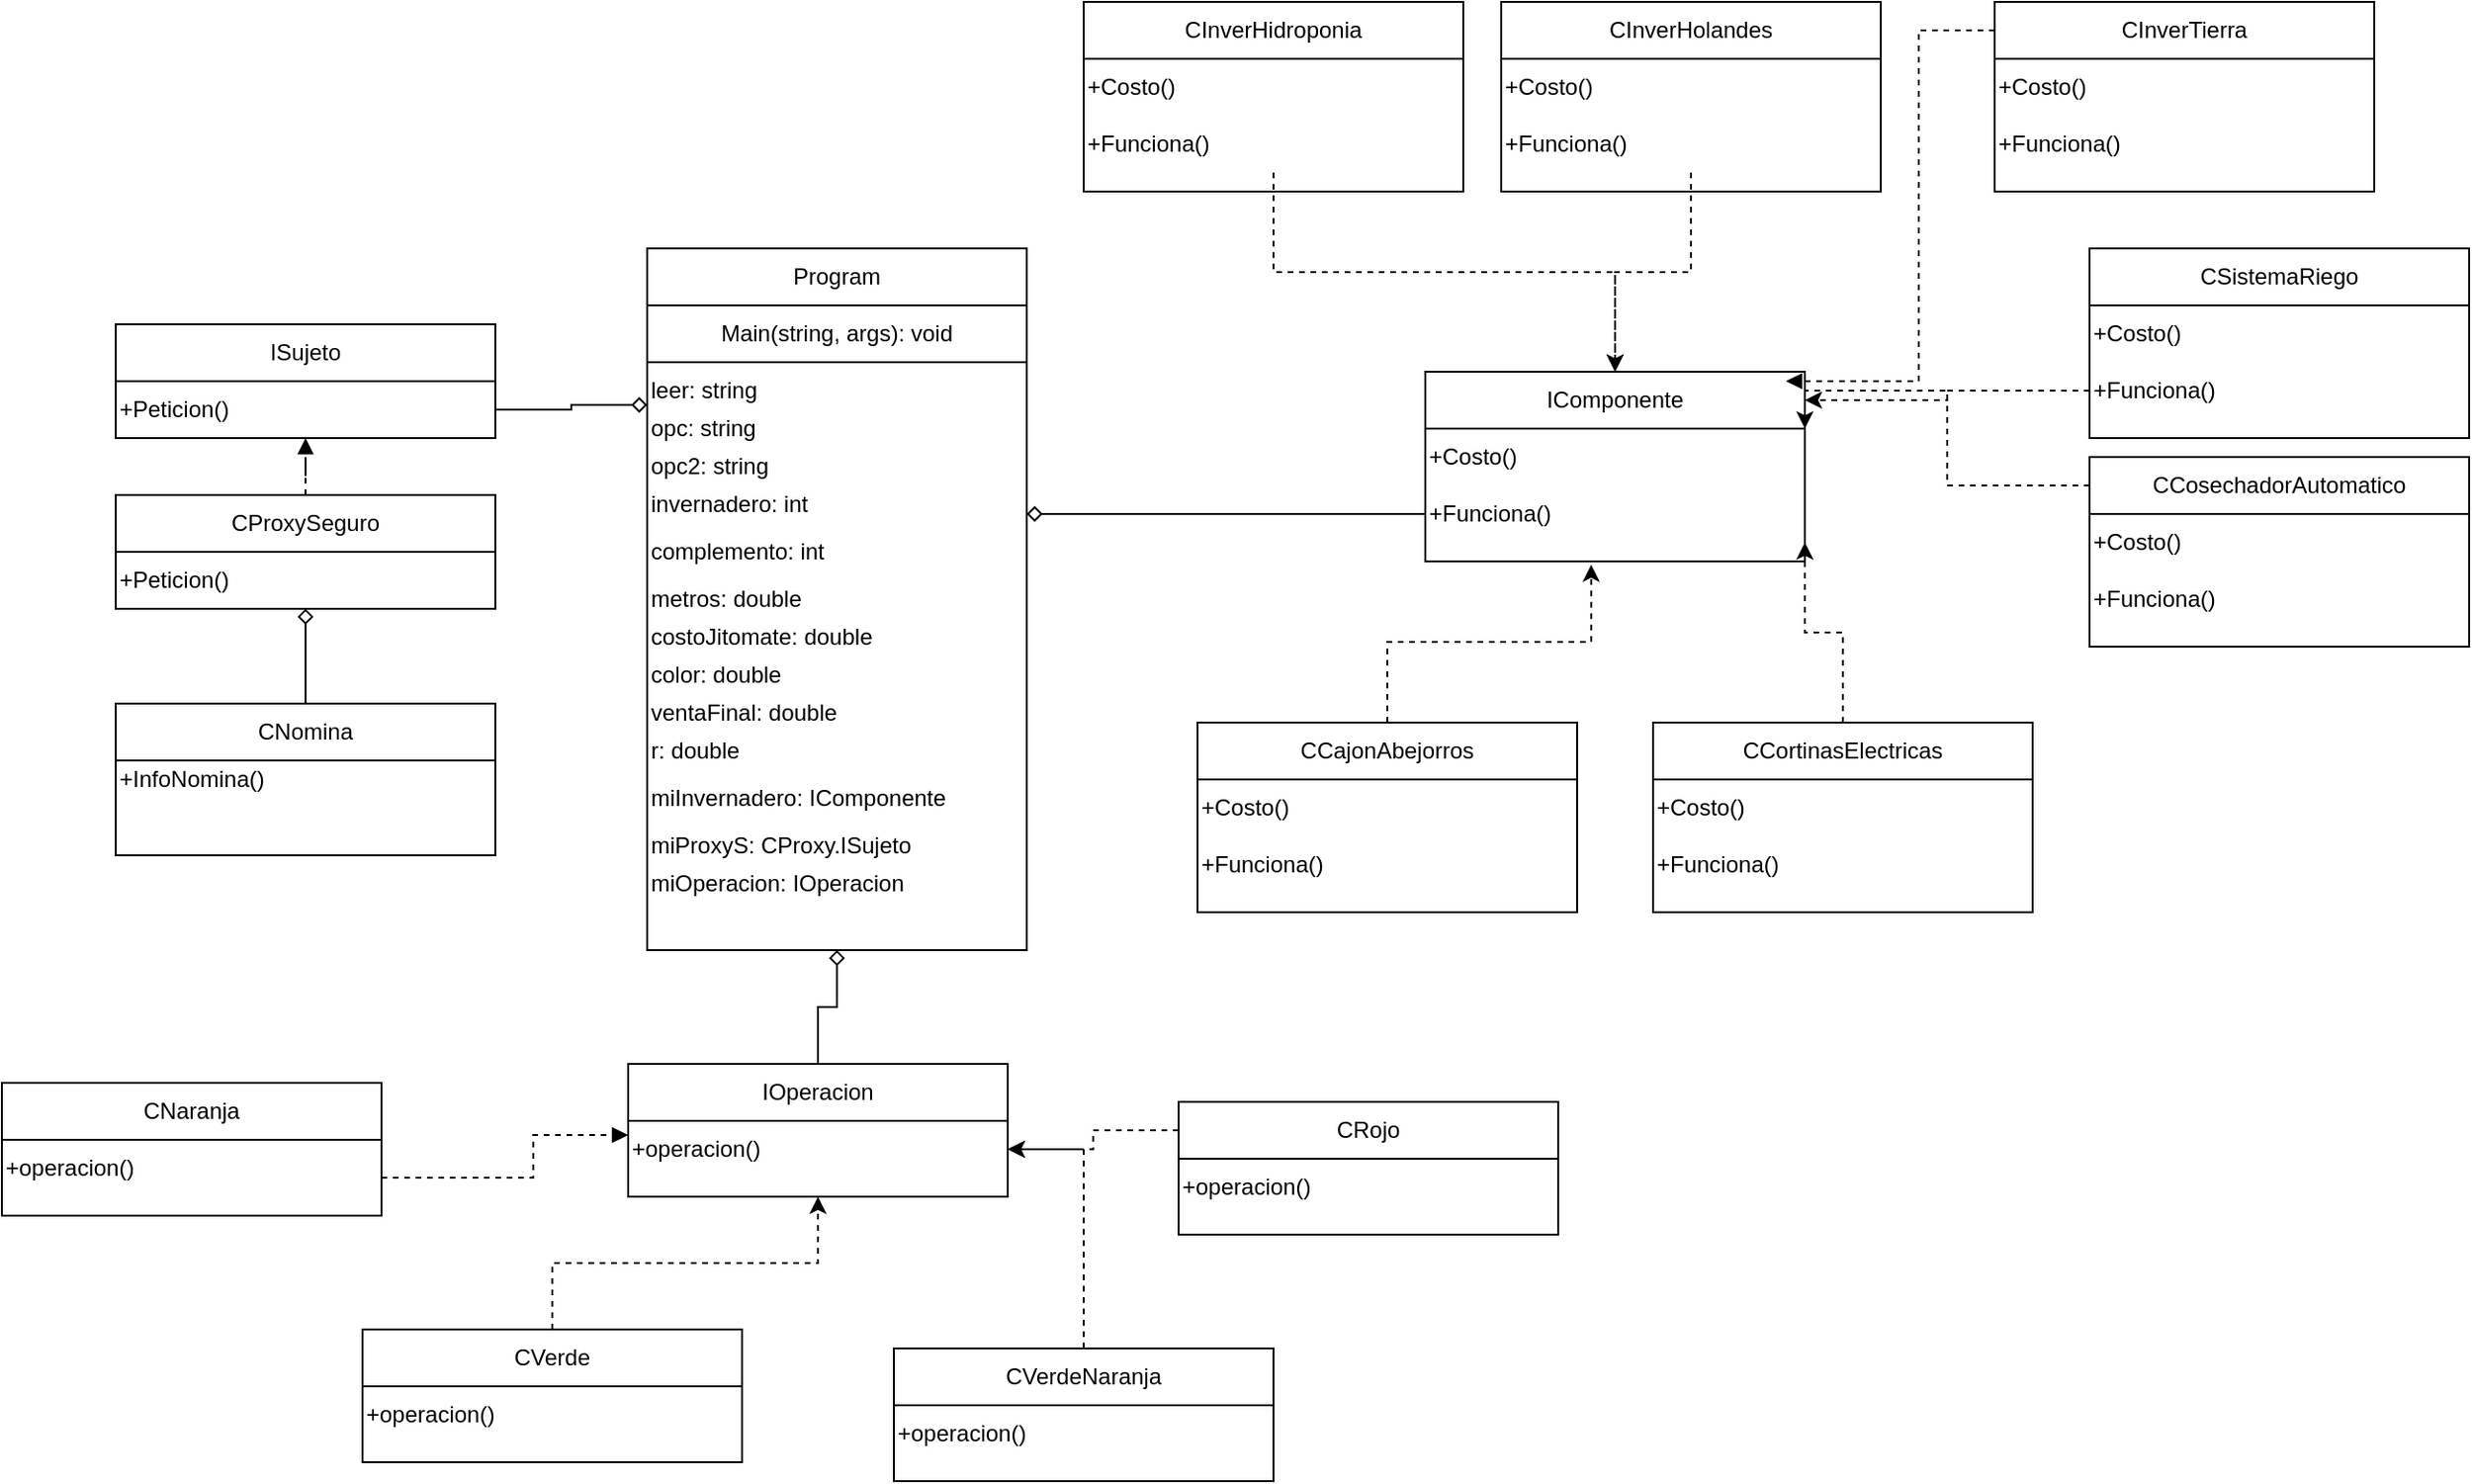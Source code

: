 <mxfile version="20.3.0" type="device"><diagram id="yue94MrkfqgcqNUkJM-i" name="Página-1"><mxGraphModel dx="1663" dy="913" grid="1" gridSize="10" guides="1" tooltips="1" connect="1" arrows="1" fold="1" page="1" pageScale="1" pageWidth="1654" pageHeight="2336" math="0" shadow="0"><root><mxCell id="0"/><mxCell id="1" parent="0"/><mxCell id="NzRh6jxZODoxdTJiovQG-1" value="" style="rounded=0;whiteSpace=wrap;html=1;" parent="1" vertex="1"><mxGeometry x="360" y="160" width="200" height="370" as="geometry"/></mxCell><mxCell id="NzRh6jxZODoxdTJiovQG-3" value="Program" style="rounded=0;whiteSpace=wrap;html=1;" parent="1" vertex="1"><mxGeometry x="360" y="160" width="200" height="30" as="geometry"/></mxCell><mxCell id="NzRh6jxZODoxdTJiovQG-4" value="Main(string, args): void" style="rounded=0;whiteSpace=wrap;html=1;" parent="1" vertex="1"><mxGeometry x="360" y="190" width="200" height="30" as="geometry"/></mxCell><mxCell id="NzRh6jxZODoxdTJiovQG-5" value="leer: string" style="text;html=1;strokeColor=none;fillColor=none;align=left;verticalAlign=middle;whiteSpace=wrap;rounded=0;" parent="1" vertex="1"><mxGeometry x="360" y="220" width="200" height="30" as="geometry"/></mxCell><mxCell id="NzRh6jxZODoxdTJiovQG-6" value="opc: string" style="text;html=1;strokeColor=none;fillColor=none;align=left;verticalAlign=middle;whiteSpace=wrap;rounded=0;" parent="1" vertex="1"><mxGeometry x="360" y="240" width="200" height="30" as="geometry"/></mxCell><mxCell id="NzRh6jxZODoxdTJiovQG-7" value="opc2: string" style="text;html=1;strokeColor=none;fillColor=none;align=left;verticalAlign=middle;whiteSpace=wrap;rounded=0;" parent="1" vertex="1"><mxGeometry x="360" y="260" width="200" height="30" as="geometry"/></mxCell><mxCell id="NzRh6jxZODoxdTJiovQG-8" value="miProxyS: CProxy.ISujeto" style="text;html=1;strokeColor=none;fillColor=none;align=left;verticalAlign=middle;whiteSpace=wrap;rounded=0;" parent="1" vertex="1"><mxGeometry x="360" y="460" width="190" height="30" as="geometry"/></mxCell><mxCell id="NzRh6jxZODoxdTJiovQG-9" value="miInvernadero: IComponente" style="text;html=1;strokeColor=none;fillColor=none;align=left;verticalAlign=middle;whiteSpace=wrap;rounded=0;" parent="1" vertex="1"><mxGeometry x="360" y="440" width="200" height="20" as="geometry"/></mxCell><mxCell id="NzRh6jxZODoxdTJiovQG-10" value="miOperacion: IOperacion" style="text;html=1;strokeColor=none;fillColor=none;align=left;verticalAlign=middle;whiteSpace=wrap;rounded=0;" parent="1" vertex="1"><mxGeometry x="360" y="480" width="190" height="30" as="geometry"/></mxCell><mxCell id="NzRh6jxZODoxdTJiovQG-11" value="" style="rounded=0;whiteSpace=wrap;html=1;" parent="1" vertex="1"><mxGeometry x="350" y="590" width="200" height="70" as="geometry"/></mxCell><mxCell id="NzRh6jxZODoxdTJiovQG-18" style="edgeStyle=orthogonalEdgeStyle;rounded=0;orthogonalLoop=1;jettySize=auto;html=1;entryX=0.5;entryY=1;entryDx=0;entryDy=0;strokeColor=#000000;endArrow=diamond;endFill=0;" parent="1" source="NzRh6jxZODoxdTJiovQG-12" target="NzRh6jxZODoxdTJiovQG-1" edge="1"><mxGeometry relative="1" as="geometry"/></mxCell><mxCell id="NzRh6jxZODoxdTJiovQG-12" value="IOperacion" style="rounded=0;whiteSpace=wrap;html=1;" parent="1" vertex="1"><mxGeometry x="350" y="590" width="200" height="30" as="geometry"/></mxCell><mxCell id="NzRh6jxZODoxdTJiovQG-14" value="+operacion()" style="text;html=1;strokeColor=none;fillColor=none;align=left;verticalAlign=middle;whiteSpace=wrap;rounded=0;" parent="1" vertex="1"><mxGeometry x="350" y="620" width="200" height="30" as="geometry"/></mxCell><mxCell id="NzRh6jxZODoxdTJiovQG-40" style="edgeStyle=orthogonalEdgeStyle;rounded=0;orthogonalLoop=1;jettySize=auto;html=1;entryX=0;entryY=0.25;entryDx=0;entryDy=0;dashed=1;strokeColor=#000000;endArrow=block;endFill=1;exitX=0.5;exitY=0;exitDx=0;exitDy=0;" parent="1" source="NzRh6jxZODoxdTJiovQG-33" target="NzRh6jxZODoxdTJiovQG-14" edge="1"><mxGeometry relative="1" as="geometry"><Array as="points"><mxPoint x="210" y="600"/><mxPoint x="210" y="650"/><mxPoint x="300" y="650"/><mxPoint x="300" y="628"/></Array></mxGeometry></mxCell><mxCell id="NzRh6jxZODoxdTJiovQG-41" value="" style="rounded=0;whiteSpace=wrap;html=1;" parent="1" vertex="1"><mxGeometry x="770" y="225" width="200" height="100" as="geometry"/></mxCell><mxCell id="NzRh6jxZODoxdTJiovQG-45" style="edgeStyle=orthogonalEdgeStyle;rounded=0;orthogonalLoop=1;jettySize=auto;html=1;strokeColor=#000000;endArrow=diamond;endFill=0;exitX=0;exitY=0;exitDx=0;exitDy=0;" parent="1" source="NzRh6jxZODoxdTJiovQG-44" edge="1"><mxGeometry relative="1" as="geometry"><mxPoint x="560" y="300" as="targetPoint"/><Array as="points"><mxPoint x="620" y="300"/><mxPoint x="620" y="300"/></Array></mxGeometry></mxCell><mxCell id="NzRh6jxZODoxdTJiovQG-42" value="IComponente" style="rounded=0;whiteSpace=wrap;html=1;" parent="1" vertex="1"><mxGeometry x="770" y="225" width="200" height="30" as="geometry"/></mxCell><mxCell id="NzRh6jxZODoxdTJiovQG-43" value="+Costo()" style="text;html=1;strokeColor=none;fillColor=none;align=left;verticalAlign=middle;whiteSpace=wrap;rounded=0;" parent="1" vertex="1"><mxGeometry x="770" y="255" width="200" height="30" as="geometry"/></mxCell><mxCell id="NzRh6jxZODoxdTJiovQG-44" value="+Funciona()" style="text;html=1;strokeColor=none;fillColor=none;align=left;verticalAlign=middle;whiteSpace=wrap;rounded=0;" parent="1" vertex="1"><mxGeometry x="770" y="285" width="200" height="30" as="geometry"/></mxCell><mxCell id="NzRh6jxZODoxdTJiovQG-50" style="edgeStyle=orthogonalEdgeStyle;rounded=0;orthogonalLoop=1;jettySize=auto;html=1;strokeColor=#000000;endArrow=block;endFill=1;dashed=1;" parent="1" source="NzRh6jxZODoxdTJiovQG-47" edge="1"><mxGeometry relative="1" as="geometry"><mxPoint x="960" y="230" as="targetPoint"/><Array as="points"><mxPoint x="1030" y="45"/><mxPoint x="1030" y="230"/></Array></mxGeometry></mxCell><mxCell id="NzRh6jxZODoxdTJiovQG-70" value="" style="rounded=0;whiteSpace=wrap;html=1;" parent="1" vertex="1"><mxGeometry x="80" y="200" width="200" height="60" as="geometry"/></mxCell><mxCell id="NzRh6jxZODoxdTJiovQG-71" value="ISujeto" style="rounded=0;whiteSpace=wrap;html=1;" parent="1" vertex="1"><mxGeometry x="80" y="200" width="200" height="30" as="geometry"/></mxCell><mxCell id="NzRh6jxZODoxdTJiovQG-74" style="edgeStyle=orthogonalEdgeStyle;rounded=0;orthogonalLoop=1;jettySize=auto;html=1;entryX=0;entryY=0.75;entryDx=0;entryDy=0;strokeColor=#000000;endArrow=diamond;endFill=0;" parent="1" source="NzRh6jxZODoxdTJiovQG-72" target="NzRh6jxZODoxdTJiovQG-5" edge="1"><mxGeometry relative="1" as="geometry"/></mxCell><mxCell id="NzRh6jxZODoxdTJiovQG-72" value="+Peticion()" style="text;html=1;strokeColor=none;fillColor=none;align=left;verticalAlign=middle;whiteSpace=wrap;rounded=0;" parent="1" vertex="1"><mxGeometry x="80" y="230" width="200" height="30" as="geometry"/></mxCell><mxCell id="NzRh6jxZODoxdTJiovQG-75" value="" style="rounded=0;whiteSpace=wrap;html=1;" parent="1" vertex="1"><mxGeometry x="80" y="290" width="200" height="60" as="geometry"/></mxCell><mxCell id="NzRh6jxZODoxdTJiovQG-78" style="edgeStyle=orthogonalEdgeStyle;rounded=0;orthogonalLoop=1;jettySize=auto;html=1;entryX=0.5;entryY=1;entryDx=0;entryDy=0;dashed=1;strokeColor=#000000;endArrow=block;endFill=1;" parent="1" source="NzRh6jxZODoxdTJiovQG-76" target="NzRh6jxZODoxdTJiovQG-72" edge="1"><mxGeometry relative="1" as="geometry"/></mxCell><mxCell id="NzRh6jxZODoxdTJiovQG-76" value="CProxySeguro" style="rounded=0;whiteSpace=wrap;html=1;" parent="1" vertex="1"><mxGeometry x="80" y="290" width="200" height="30" as="geometry"/></mxCell><mxCell id="NzRh6jxZODoxdTJiovQG-77" value="+Peticion()" style="text;html=1;strokeColor=none;fillColor=none;align=left;verticalAlign=middle;whiteSpace=wrap;rounded=0;" parent="1" vertex="1"><mxGeometry x="80" y="320" width="200" height="30" as="geometry"/></mxCell><mxCell id="NzRh6jxZODoxdTJiovQG-82" value="" style="rounded=0;whiteSpace=wrap;html=1;" parent="1" vertex="1"><mxGeometry x="80" y="400" width="200" height="80" as="geometry"/></mxCell><mxCell id="NzRh6jxZODoxdTJiovQG-86" style="edgeStyle=orthogonalEdgeStyle;rounded=0;orthogonalLoop=1;jettySize=auto;html=1;entryX=0.5;entryY=1;entryDx=0;entryDy=0;strokeColor=#000000;endArrow=diamond;endFill=0;" parent="1" source="NzRh6jxZODoxdTJiovQG-83" target="NzRh6jxZODoxdTJiovQG-77" edge="1"><mxGeometry relative="1" as="geometry"/></mxCell><mxCell id="NzRh6jxZODoxdTJiovQG-83" value="CNomina" style="rounded=0;whiteSpace=wrap;html=1;" parent="1" vertex="1"><mxGeometry x="80" y="400" width="200" height="30" as="geometry"/></mxCell><mxCell id="NzRh6jxZODoxdTJiovQG-84" value="+InfoNomina()" style="text;html=1;strokeColor=none;fillColor=none;align=left;verticalAlign=middle;whiteSpace=wrap;rounded=0;" parent="1" vertex="1"><mxGeometry x="80" y="430" width="200" height="20" as="geometry"/></mxCell><mxCell id="D8KJSIGBSmCWNJQTXLUN-2" value="invernadero: int" style="text;html=1;strokeColor=none;fillColor=none;align=left;verticalAlign=middle;whiteSpace=wrap;rounded=0;" vertex="1" parent="1"><mxGeometry x="360" y="280" width="200" height="30" as="geometry"/></mxCell><mxCell id="D8KJSIGBSmCWNJQTXLUN-3" value="complemento: int" style="text;html=1;strokeColor=none;fillColor=none;align=left;verticalAlign=middle;whiteSpace=wrap;rounded=0;" vertex="1" parent="1"><mxGeometry x="360" y="305" width="200" height="30" as="geometry"/></mxCell><mxCell id="D8KJSIGBSmCWNJQTXLUN-4" value="metros: double" style="text;html=1;strokeColor=none;fillColor=none;align=left;verticalAlign=middle;whiteSpace=wrap;rounded=0;" vertex="1" parent="1"><mxGeometry x="360" y="330" width="200" height="30" as="geometry"/></mxCell><mxCell id="D8KJSIGBSmCWNJQTXLUN-5" value="costoJitomate: double" style="text;html=1;strokeColor=none;fillColor=none;align=left;verticalAlign=middle;whiteSpace=wrap;rounded=0;" vertex="1" parent="1"><mxGeometry x="360" y="350" width="200" height="30" as="geometry"/></mxCell><mxCell id="D8KJSIGBSmCWNJQTXLUN-7" value="color: double" style="text;html=1;strokeColor=none;fillColor=none;align=left;verticalAlign=middle;whiteSpace=wrap;rounded=0;" vertex="1" parent="1"><mxGeometry x="360" y="370" width="200" height="30" as="geometry"/></mxCell><mxCell id="D8KJSIGBSmCWNJQTXLUN-8" value="ventaFinal: double" style="text;html=1;strokeColor=none;fillColor=none;align=left;verticalAlign=middle;whiteSpace=wrap;rounded=0;" vertex="1" parent="1"><mxGeometry x="360" y="390" width="200" height="30" as="geometry"/></mxCell><mxCell id="D8KJSIGBSmCWNJQTXLUN-9" value="r: double" style="text;html=1;strokeColor=none;fillColor=none;align=left;verticalAlign=middle;whiteSpace=wrap;rounded=0;" vertex="1" parent="1"><mxGeometry x="360" y="410" width="200" height="30" as="geometry"/></mxCell><mxCell id="D8KJSIGBSmCWNJQTXLUN-14" value="" style="group" vertex="1" connectable="0" parent="1"><mxGeometry x="590" y="30" width="200" height="100" as="geometry"/></mxCell><mxCell id="D8KJSIGBSmCWNJQTXLUN-10" value="" style="rounded=0;whiteSpace=wrap;html=1;" vertex="1" parent="D8KJSIGBSmCWNJQTXLUN-14"><mxGeometry width="200" height="100" as="geometry"/></mxCell><mxCell id="D8KJSIGBSmCWNJQTXLUN-11" value="CInverHidroponia" style="rounded=0;whiteSpace=wrap;html=1;" vertex="1" parent="D8KJSIGBSmCWNJQTXLUN-14"><mxGeometry width="200" height="30" as="geometry"/></mxCell><mxCell id="D8KJSIGBSmCWNJQTXLUN-12" value="+Costo()" style="text;html=1;strokeColor=none;fillColor=none;align=left;verticalAlign=middle;whiteSpace=wrap;rounded=0;" vertex="1" parent="D8KJSIGBSmCWNJQTXLUN-14"><mxGeometry y="30" width="200" height="30" as="geometry"/></mxCell><mxCell id="D8KJSIGBSmCWNJQTXLUN-13" value="+Funciona()" style="text;html=1;strokeColor=none;fillColor=none;align=left;verticalAlign=middle;whiteSpace=wrap;rounded=0;" vertex="1" parent="D8KJSIGBSmCWNJQTXLUN-14"><mxGeometry y="60" width="200" height="30" as="geometry"/></mxCell><mxCell id="D8KJSIGBSmCWNJQTXLUN-16" value="" style="edgeStyle=orthogonalEdgeStyle;rounded=0;orthogonalLoop=1;jettySize=auto;html=1;dashed=1;" edge="1" parent="1" source="D8KJSIGBSmCWNJQTXLUN-13" target="NzRh6jxZODoxdTJiovQG-42"><mxGeometry relative="1" as="geometry"/></mxCell><mxCell id="D8KJSIGBSmCWNJQTXLUN-17" value="" style="group" vertex="1" connectable="0" parent="1"><mxGeometry x="810" y="30" width="200" height="100" as="geometry"/></mxCell><mxCell id="D8KJSIGBSmCWNJQTXLUN-18" value="" style="rounded=0;whiteSpace=wrap;html=1;" vertex="1" parent="D8KJSIGBSmCWNJQTXLUN-17"><mxGeometry width="200" height="100" as="geometry"/></mxCell><mxCell id="D8KJSIGBSmCWNJQTXLUN-19" value="CInverHolandes" style="rounded=0;whiteSpace=wrap;html=1;" vertex="1" parent="D8KJSIGBSmCWNJQTXLUN-17"><mxGeometry width="200" height="30" as="geometry"/></mxCell><mxCell id="D8KJSIGBSmCWNJQTXLUN-20" value="+Costo()" style="text;html=1;strokeColor=none;fillColor=none;align=left;verticalAlign=middle;whiteSpace=wrap;rounded=0;" vertex="1" parent="D8KJSIGBSmCWNJQTXLUN-17"><mxGeometry y="30" width="200" height="30" as="geometry"/></mxCell><mxCell id="D8KJSIGBSmCWNJQTXLUN-21" value="+Funciona()" style="text;html=1;strokeColor=none;fillColor=none;align=left;verticalAlign=middle;whiteSpace=wrap;rounded=0;" vertex="1" parent="D8KJSIGBSmCWNJQTXLUN-17"><mxGeometry y="60" width="200" height="30" as="geometry"/></mxCell><mxCell id="D8KJSIGBSmCWNJQTXLUN-22" value="" style="edgeStyle=orthogonalEdgeStyle;rounded=0;orthogonalLoop=1;jettySize=auto;html=1;dashed=1;" edge="1" parent="1" source="D8KJSIGBSmCWNJQTXLUN-21" target="NzRh6jxZODoxdTJiovQG-42"><mxGeometry relative="1" as="geometry"/></mxCell><mxCell id="D8KJSIGBSmCWNJQTXLUN-23" value="" style="group" vertex="1" connectable="0" parent="1"><mxGeometry x="1070" y="30" width="200" height="100" as="geometry"/></mxCell><mxCell id="NzRh6jxZODoxdTJiovQG-46" value="" style="rounded=0;whiteSpace=wrap;html=1;" parent="D8KJSIGBSmCWNJQTXLUN-23" vertex="1"><mxGeometry width="200" height="100" as="geometry"/></mxCell><mxCell id="NzRh6jxZODoxdTJiovQG-47" value="CInverTierra" style="rounded=0;whiteSpace=wrap;html=1;" parent="D8KJSIGBSmCWNJQTXLUN-23" vertex="1"><mxGeometry width="200" height="30" as="geometry"/></mxCell><mxCell id="NzRh6jxZODoxdTJiovQG-48" value="+Costo()" style="text;html=1;strokeColor=none;fillColor=none;align=left;verticalAlign=middle;whiteSpace=wrap;rounded=0;" parent="D8KJSIGBSmCWNJQTXLUN-23" vertex="1"><mxGeometry y="30" width="200" height="30" as="geometry"/></mxCell><mxCell id="NzRh6jxZODoxdTJiovQG-49" value="+Funciona()" style="text;html=1;strokeColor=none;fillColor=none;align=left;verticalAlign=middle;whiteSpace=wrap;rounded=0;" parent="D8KJSIGBSmCWNJQTXLUN-23" vertex="1"><mxGeometry y="60" width="200" height="30" as="geometry"/></mxCell><mxCell id="D8KJSIGBSmCWNJQTXLUN-24" value="" style="group" vertex="1" connectable="0" parent="1"><mxGeometry x="1120" y="160" width="200" height="100" as="geometry"/></mxCell><mxCell id="D8KJSIGBSmCWNJQTXLUN-25" value="" style="rounded=0;whiteSpace=wrap;html=1;" vertex="1" parent="D8KJSIGBSmCWNJQTXLUN-24"><mxGeometry width="200" height="100" as="geometry"/></mxCell><mxCell id="D8KJSIGBSmCWNJQTXLUN-26" value="CSistemaRiego" style="rounded=0;whiteSpace=wrap;html=1;" vertex="1" parent="D8KJSIGBSmCWNJQTXLUN-24"><mxGeometry width="200" height="30" as="geometry"/></mxCell><mxCell id="D8KJSIGBSmCWNJQTXLUN-27" value="+Costo()" style="text;html=1;strokeColor=none;fillColor=none;align=left;verticalAlign=middle;whiteSpace=wrap;rounded=0;" vertex="1" parent="D8KJSIGBSmCWNJQTXLUN-24"><mxGeometry y="30" width="200" height="30" as="geometry"/></mxCell><mxCell id="D8KJSIGBSmCWNJQTXLUN-28" value="+Funciona()" style="text;html=1;strokeColor=none;fillColor=none;align=left;verticalAlign=middle;whiteSpace=wrap;rounded=0;" vertex="1" parent="D8KJSIGBSmCWNJQTXLUN-24"><mxGeometry y="60" width="200" height="30" as="geometry"/></mxCell><mxCell id="D8KJSIGBSmCWNJQTXLUN-29" value="" style="group" vertex="1" connectable="0" parent="1"><mxGeometry x="1120" y="270" width="200" height="100" as="geometry"/></mxCell><mxCell id="D8KJSIGBSmCWNJQTXLUN-30" value="" style="rounded=0;whiteSpace=wrap;html=1;" vertex="1" parent="D8KJSIGBSmCWNJQTXLUN-29"><mxGeometry width="200" height="100" as="geometry"/></mxCell><mxCell id="D8KJSIGBSmCWNJQTXLUN-31" value="CCosechadorAutomatico" style="rounded=0;whiteSpace=wrap;html=1;" vertex="1" parent="D8KJSIGBSmCWNJQTXLUN-29"><mxGeometry width="200" height="30" as="geometry"/></mxCell><mxCell id="D8KJSIGBSmCWNJQTXLUN-32" value="+Costo()" style="text;html=1;strokeColor=none;fillColor=none;align=left;verticalAlign=middle;whiteSpace=wrap;rounded=0;" vertex="1" parent="D8KJSIGBSmCWNJQTXLUN-29"><mxGeometry y="30" width="200" height="30" as="geometry"/></mxCell><mxCell id="D8KJSIGBSmCWNJQTXLUN-33" value="+Funciona()" style="text;html=1;strokeColor=none;fillColor=none;align=left;verticalAlign=middle;whiteSpace=wrap;rounded=0;" vertex="1" parent="D8KJSIGBSmCWNJQTXLUN-29"><mxGeometry y="60" width="200" height="30" as="geometry"/></mxCell><mxCell id="D8KJSIGBSmCWNJQTXLUN-34" value="" style="group" vertex="1" connectable="0" parent="1"><mxGeometry x="890" y="410" width="200" height="100" as="geometry"/></mxCell><mxCell id="D8KJSIGBSmCWNJQTXLUN-35" value="" style="rounded=0;whiteSpace=wrap;html=1;" vertex="1" parent="D8KJSIGBSmCWNJQTXLUN-34"><mxGeometry width="200" height="100" as="geometry"/></mxCell><mxCell id="D8KJSIGBSmCWNJQTXLUN-36" value="CCortinasElectricas" style="rounded=0;whiteSpace=wrap;html=1;" vertex="1" parent="D8KJSIGBSmCWNJQTXLUN-34"><mxGeometry width="200" height="30" as="geometry"/></mxCell><mxCell id="D8KJSIGBSmCWNJQTXLUN-37" value="+Costo()" style="text;html=1;strokeColor=none;fillColor=none;align=left;verticalAlign=middle;whiteSpace=wrap;rounded=0;" vertex="1" parent="D8KJSIGBSmCWNJQTXLUN-34"><mxGeometry y="30" width="200" height="30" as="geometry"/></mxCell><mxCell id="D8KJSIGBSmCWNJQTXLUN-38" value="+Funciona()" style="text;html=1;strokeColor=none;fillColor=none;align=left;verticalAlign=middle;whiteSpace=wrap;rounded=0;" vertex="1" parent="D8KJSIGBSmCWNJQTXLUN-34"><mxGeometry y="60" width="200" height="30" as="geometry"/></mxCell><mxCell id="D8KJSIGBSmCWNJQTXLUN-39" value="" style="group" vertex="1" connectable="0" parent="1"><mxGeometry x="650" y="410" width="200" height="100" as="geometry"/></mxCell><mxCell id="D8KJSIGBSmCWNJQTXLUN-40" value="" style="rounded=0;whiteSpace=wrap;html=1;" vertex="1" parent="D8KJSIGBSmCWNJQTXLUN-39"><mxGeometry width="200" height="100" as="geometry"/></mxCell><mxCell id="D8KJSIGBSmCWNJQTXLUN-41" value="CCajonAbejorros" style="rounded=0;whiteSpace=wrap;html=1;" vertex="1" parent="D8KJSIGBSmCWNJQTXLUN-39"><mxGeometry width="200" height="30" as="geometry"/></mxCell><mxCell id="D8KJSIGBSmCWNJQTXLUN-42" value="+Costo()" style="text;html=1;strokeColor=none;fillColor=none;align=left;verticalAlign=middle;whiteSpace=wrap;rounded=0;" vertex="1" parent="D8KJSIGBSmCWNJQTXLUN-39"><mxGeometry y="30" width="200" height="30" as="geometry"/></mxCell><mxCell id="D8KJSIGBSmCWNJQTXLUN-43" value="+Funciona()" style="text;html=1;strokeColor=none;fillColor=none;align=left;verticalAlign=middle;whiteSpace=wrap;rounded=0;" vertex="1" parent="D8KJSIGBSmCWNJQTXLUN-39"><mxGeometry y="60" width="200" height="30" as="geometry"/></mxCell><mxCell id="D8KJSIGBSmCWNJQTXLUN-45" value="" style="edgeStyle=orthogonalEdgeStyle;rounded=0;orthogonalLoop=1;jettySize=auto;html=1;dashed=1;entryX=1;entryY=0.5;entryDx=0;entryDy=0;" edge="1" parent="1" source="D8KJSIGBSmCWNJQTXLUN-28" target="NzRh6jxZODoxdTJiovQG-42"><mxGeometry relative="1" as="geometry"><mxPoint x="1040" y="235.0" as="targetPoint"/></mxGeometry></mxCell><mxCell id="D8KJSIGBSmCWNJQTXLUN-48" style="edgeStyle=orthogonalEdgeStyle;rounded=0;orthogonalLoop=1;jettySize=auto;html=1;entryX=1;entryY=0;entryDx=0;entryDy=0;dashed=1;" edge="1" parent="1" source="D8KJSIGBSmCWNJQTXLUN-31" target="NzRh6jxZODoxdTJiovQG-43"><mxGeometry relative="1" as="geometry"/></mxCell><mxCell id="D8KJSIGBSmCWNJQTXLUN-49" style="edgeStyle=orthogonalEdgeStyle;rounded=0;orthogonalLoop=1;jettySize=auto;html=1;entryX=1;entryY=1;entryDx=0;entryDy=0;dashed=1;" edge="1" parent="1" source="D8KJSIGBSmCWNJQTXLUN-36" target="NzRh6jxZODoxdTJiovQG-44"><mxGeometry relative="1" as="geometry"/></mxCell><mxCell id="D8KJSIGBSmCWNJQTXLUN-50" style="edgeStyle=orthogonalEdgeStyle;rounded=0;orthogonalLoop=1;jettySize=auto;html=1;entryX=0.437;entryY=1.017;entryDx=0;entryDy=0;entryPerimeter=0;dashed=1;" edge="1" parent="1" source="D8KJSIGBSmCWNJQTXLUN-41" target="NzRh6jxZODoxdTJiovQG-41"><mxGeometry relative="1" as="geometry"/></mxCell><mxCell id="D8KJSIGBSmCWNJQTXLUN-51" value="" style="group" vertex="1" connectable="0" parent="1"><mxGeometry x="20" y="600" width="200" height="70" as="geometry"/></mxCell><mxCell id="NzRh6jxZODoxdTJiovQG-32" value="" style="rounded=0;whiteSpace=wrap;html=1;" parent="D8KJSIGBSmCWNJQTXLUN-51" vertex="1"><mxGeometry width="200" height="70" as="geometry"/></mxCell><mxCell id="NzRh6jxZODoxdTJiovQG-33" value="CNaranja" style="rounded=0;whiteSpace=wrap;html=1;" parent="D8KJSIGBSmCWNJQTXLUN-51" vertex="1"><mxGeometry width="200" height="30" as="geometry"/></mxCell><mxCell id="NzRh6jxZODoxdTJiovQG-34" value="+operacion()" style="text;html=1;strokeColor=none;fillColor=none;align=left;verticalAlign=middle;whiteSpace=wrap;rounded=0;" parent="D8KJSIGBSmCWNJQTXLUN-51" vertex="1"><mxGeometry y="30" width="200" height="30" as="geometry"/></mxCell><mxCell id="D8KJSIGBSmCWNJQTXLUN-52" value="" style="group" vertex="1" connectable="0" parent="1"><mxGeometry x="210" y="730" width="200" height="70" as="geometry"/></mxCell><mxCell id="D8KJSIGBSmCWNJQTXLUN-53" value="" style="rounded=0;whiteSpace=wrap;html=1;" vertex="1" parent="D8KJSIGBSmCWNJQTXLUN-52"><mxGeometry width="200" height="70" as="geometry"/></mxCell><mxCell id="D8KJSIGBSmCWNJQTXLUN-54" value="CVerde" style="rounded=0;whiteSpace=wrap;html=1;" vertex="1" parent="D8KJSIGBSmCWNJQTXLUN-52"><mxGeometry width="200" height="30" as="geometry"/></mxCell><mxCell id="D8KJSIGBSmCWNJQTXLUN-55" value="+operacion()" style="text;html=1;strokeColor=none;fillColor=none;align=left;verticalAlign=middle;whiteSpace=wrap;rounded=0;" vertex="1" parent="D8KJSIGBSmCWNJQTXLUN-52"><mxGeometry y="30" width="200" height="30" as="geometry"/></mxCell><mxCell id="D8KJSIGBSmCWNJQTXLUN-56" value="" style="group" vertex="1" connectable="0" parent="1"><mxGeometry x="490" y="740" width="200" height="70" as="geometry"/></mxCell><mxCell id="D8KJSIGBSmCWNJQTXLUN-57" value="" style="rounded=0;whiteSpace=wrap;html=1;" vertex="1" parent="D8KJSIGBSmCWNJQTXLUN-56"><mxGeometry width="200" height="70" as="geometry"/></mxCell><mxCell id="D8KJSIGBSmCWNJQTXLUN-58" value="CVerdeNaranja" style="rounded=0;whiteSpace=wrap;html=1;" vertex="1" parent="D8KJSIGBSmCWNJQTXLUN-56"><mxGeometry width="200" height="30" as="geometry"/></mxCell><mxCell id="D8KJSIGBSmCWNJQTXLUN-59" value="+operacion()" style="text;html=1;strokeColor=none;fillColor=none;align=left;verticalAlign=middle;whiteSpace=wrap;rounded=0;" vertex="1" parent="D8KJSIGBSmCWNJQTXLUN-56"><mxGeometry y="30" width="200" height="30" as="geometry"/></mxCell><mxCell id="D8KJSIGBSmCWNJQTXLUN-60" value="" style="group" vertex="1" connectable="0" parent="1"><mxGeometry x="640" y="610" width="200" height="70" as="geometry"/></mxCell><mxCell id="D8KJSIGBSmCWNJQTXLUN-61" value="" style="rounded=0;whiteSpace=wrap;html=1;" vertex="1" parent="D8KJSIGBSmCWNJQTXLUN-60"><mxGeometry width="200" height="70" as="geometry"/></mxCell><mxCell id="D8KJSIGBSmCWNJQTXLUN-62" value="CRojo" style="rounded=0;whiteSpace=wrap;html=1;" vertex="1" parent="D8KJSIGBSmCWNJQTXLUN-60"><mxGeometry width="200" height="30" as="geometry"/></mxCell><mxCell id="D8KJSIGBSmCWNJQTXLUN-63" value="+operacion()" style="text;html=1;strokeColor=none;fillColor=none;align=left;verticalAlign=middle;whiteSpace=wrap;rounded=0;" vertex="1" parent="D8KJSIGBSmCWNJQTXLUN-60"><mxGeometry y="30" width="200" height="30" as="geometry"/></mxCell><mxCell id="D8KJSIGBSmCWNJQTXLUN-64" style="edgeStyle=orthogonalEdgeStyle;rounded=0;orthogonalLoop=1;jettySize=auto;html=1;entryX=0.5;entryY=1;entryDx=0;entryDy=0;dashed=1;" edge="1" parent="1" source="D8KJSIGBSmCWNJQTXLUN-54" target="NzRh6jxZODoxdTJiovQG-11"><mxGeometry relative="1" as="geometry"/></mxCell><mxCell id="D8KJSIGBSmCWNJQTXLUN-65" style="edgeStyle=orthogonalEdgeStyle;rounded=0;orthogonalLoop=1;jettySize=auto;html=1;entryX=1;entryY=0.5;entryDx=0;entryDy=0;dashed=1;" edge="1" parent="1" source="D8KJSIGBSmCWNJQTXLUN-58" target="NzRh6jxZODoxdTJiovQG-14"><mxGeometry relative="1" as="geometry"/></mxCell><mxCell id="D8KJSIGBSmCWNJQTXLUN-66" style="edgeStyle=orthogonalEdgeStyle;rounded=0;orthogonalLoop=1;jettySize=auto;html=1;entryX=1;entryY=0.5;entryDx=0;entryDy=0;dashed=1;" edge="1" parent="1" source="D8KJSIGBSmCWNJQTXLUN-62" target="NzRh6jxZODoxdTJiovQG-14"><mxGeometry relative="1" as="geometry"/></mxCell></root></mxGraphModel></diagram></mxfile>